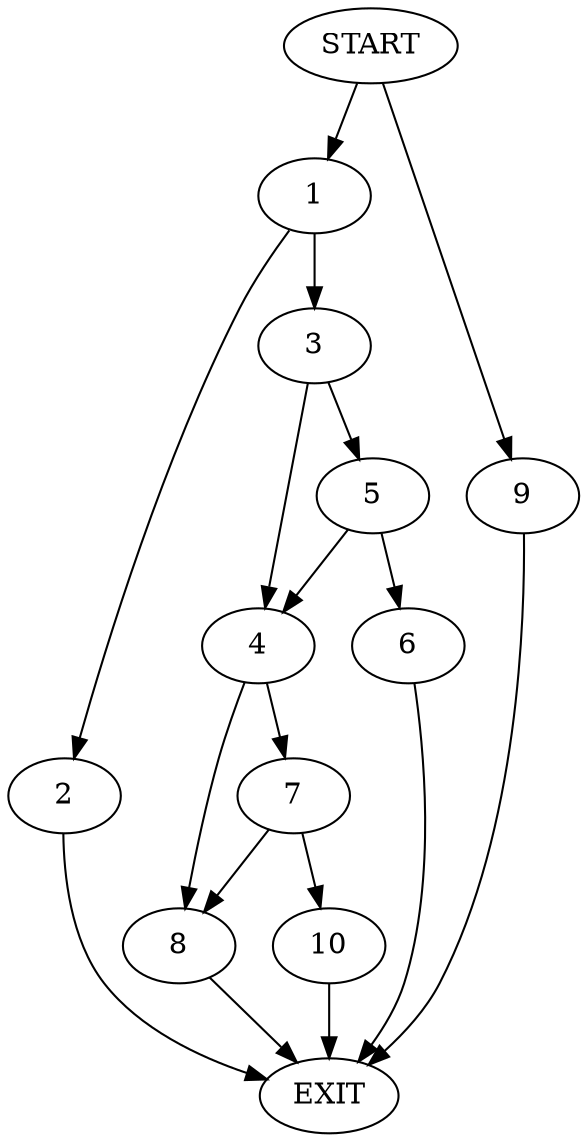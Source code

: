 digraph {
0 [label="START"]
11 [label="EXIT"]
0 -> 1
1 -> 2
1 -> 3
3 -> 4
3 -> 5
2 -> 11
5 -> 4
5 -> 6
4 -> 7
4 -> 8
6 -> 11
0 -> 9
9 -> 11
7 -> 10
7 -> 8
8 -> 11
10 -> 11
}
